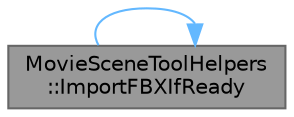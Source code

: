 digraph "MovieSceneToolHelpers::ImportFBXIfReady"
{
 // INTERACTIVE_SVG=YES
 // LATEX_PDF_SIZE
  bgcolor="transparent";
  edge [fontname=Helvetica,fontsize=10,labelfontname=Helvetica,labelfontsize=10];
  node [fontname=Helvetica,fontsize=10,shape=box,height=0.2,width=0.4];
  rankdir="LR";
  Node1 [id="Node000001",label="MovieSceneToolHelpers\l::ImportFBXIfReady",height=0.2,width=0.4,color="gray40", fillcolor="grey60", style="filled", fontcolor="black",tooltip="Import into an FBX scene that has been readied already, via the ReadyFBXForImport call."];
  Node1 -> Node1 [id="edge1_Node000001_Node000001",color="steelblue1",style="solid",tooltip=" "];
}
